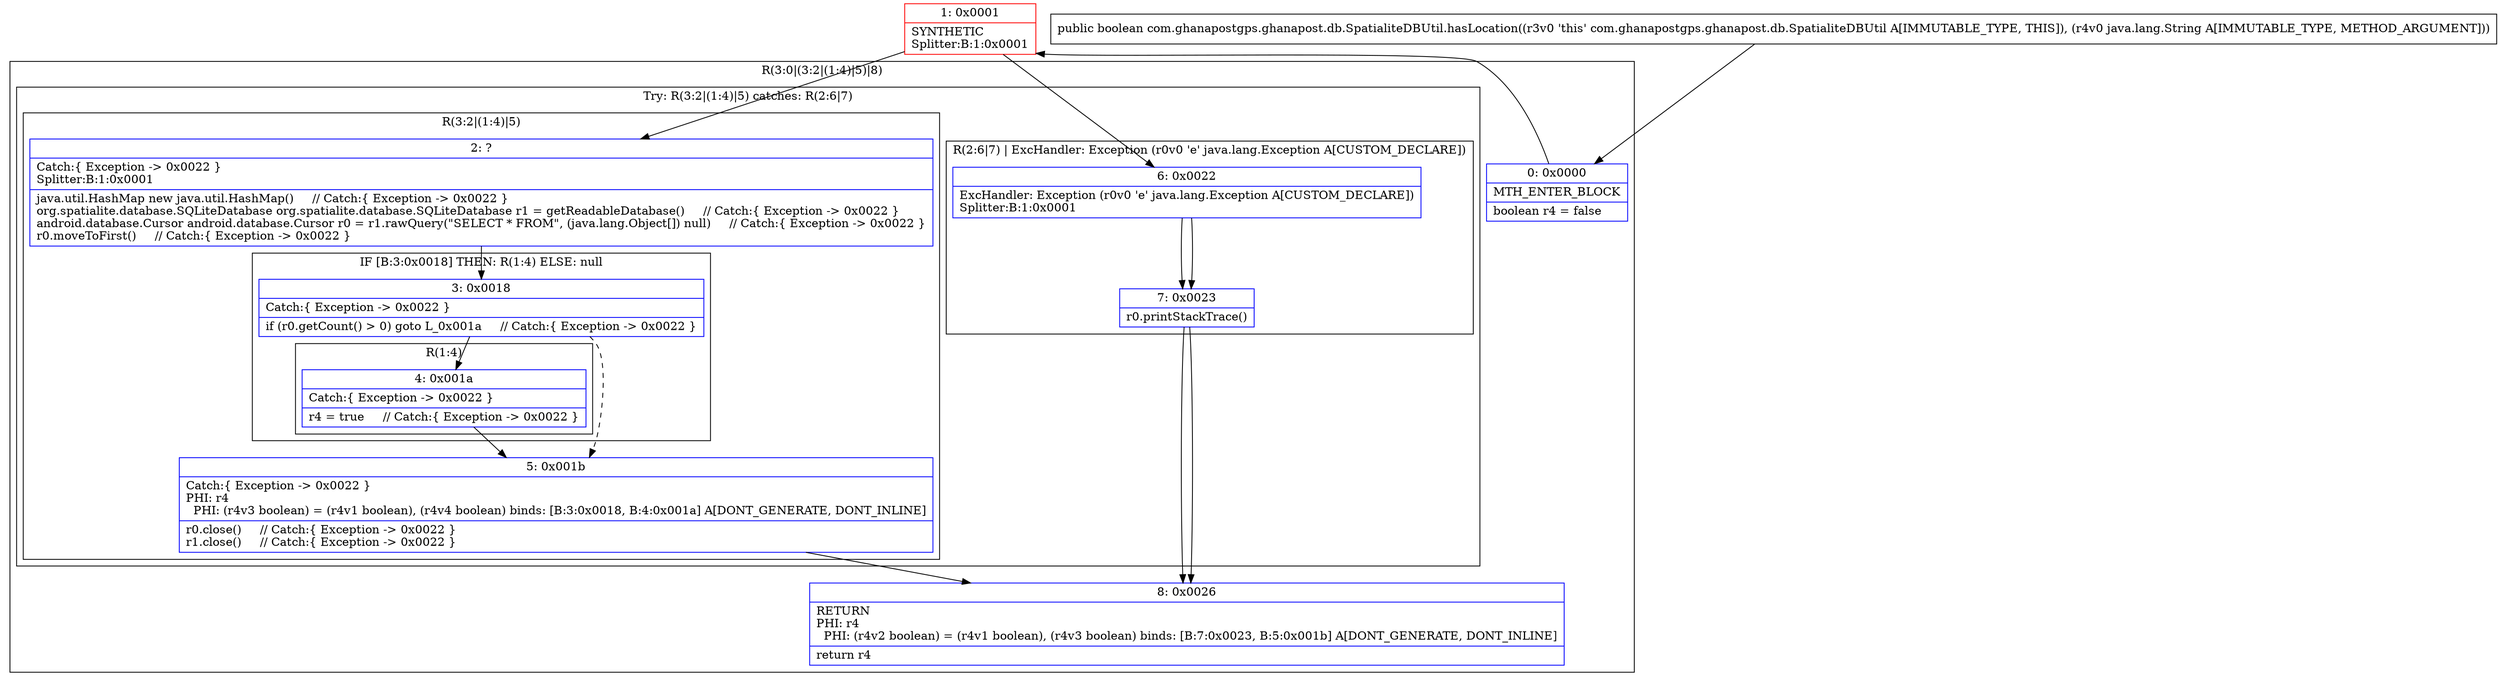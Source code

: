 digraph "CFG forcom.ghanapostgps.ghanapost.db.SpatialiteDBUtil.hasLocation(Ljava\/lang\/String;)Z" {
subgraph cluster_Region_462790213 {
label = "R(3:0|(3:2|(1:4)|5)|8)";
node [shape=record,color=blue];
Node_0 [shape=record,label="{0\:\ 0x0000|MTH_ENTER_BLOCK\l|boolean r4 = false\l}"];
subgraph cluster_TryCatchRegion_578616028 {
label = "Try: R(3:2|(1:4)|5) catches: R(2:6|7)";
node [shape=record,color=blue];
subgraph cluster_Region_1939331209 {
label = "R(3:2|(1:4)|5)";
node [shape=record,color=blue];
Node_2 [shape=record,label="{2\:\ ?|Catch:\{ Exception \-\> 0x0022 \}\lSplitter:B:1:0x0001\l|java.util.HashMap new java.util.HashMap()     \/\/ Catch:\{ Exception \-\> 0x0022 \}\lorg.spatialite.database.SQLiteDatabase org.spatialite.database.SQLiteDatabase r1 = getReadableDatabase()     \/\/ Catch:\{ Exception \-\> 0x0022 \}\landroid.database.Cursor android.database.Cursor r0 = r1.rawQuery(\"SELECT * FROM\", (java.lang.Object[]) null)     \/\/ Catch:\{ Exception \-\> 0x0022 \}\lr0.moveToFirst()     \/\/ Catch:\{ Exception \-\> 0x0022 \}\l}"];
subgraph cluster_IfRegion_1459936384 {
label = "IF [B:3:0x0018] THEN: R(1:4) ELSE: null";
node [shape=record,color=blue];
Node_3 [shape=record,label="{3\:\ 0x0018|Catch:\{ Exception \-\> 0x0022 \}\l|if (r0.getCount() \> 0) goto L_0x001a     \/\/ Catch:\{ Exception \-\> 0x0022 \}\l}"];
subgraph cluster_Region_1134987511 {
label = "R(1:4)";
node [shape=record,color=blue];
Node_4 [shape=record,label="{4\:\ 0x001a|Catch:\{ Exception \-\> 0x0022 \}\l|r4 = true     \/\/ Catch:\{ Exception \-\> 0x0022 \}\l}"];
}
}
Node_5 [shape=record,label="{5\:\ 0x001b|Catch:\{ Exception \-\> 0x0022 \}\lPHI: r4 \l  PHI: (r4v3 boolean) = (r4v1 boolean), (r4v4 boolean) binds: [B:3:0x0018, B:4:0x001a] A[DONT_GENERATE, DONT_INLINE]\l|r0.close()     \/\/ Catch:\{ Exception \-\> 0x0022 \}\lr1.close()     \/\/ Catch:\{ Exception \-\> 0x0022 \}\l}"];
}
subgraph cluster_Region_712469864 {
label = "R(2:6|7) | ExcHandler: Exception (r0v0 'e' java.lang.Exception A[CUSTOM_DECLARE])\l";
node [shape=record,color=blue];
Node_6 [shape=record,label="{6\:\ 0x0022|ExcHandler: Exception (r0v0 'e' java.lang.Exception A[CUSTOM_DECLARE])\lSplitter:B:1:0x0001\l}"];
Node_7 [shape=record,label="{7\:\ 0x0023|r0.printStackTrace()\l}"];
}
}
Node_8 [shape=record,label="{8\:\ 0x0026|RETURN\lPHI: r4 \l  PHI: (r4v2 boolean) = (r4v1 boolean), (r4v3 boolean) binds: [B:7:0x0023, B:5:0x001b] A[DONT_GENERATE, DONT_INLINE]\l|return r4\l}"];
}
subgraph cluster_Region_712469864 {
label = "R(2:6|7) | ExcHandler: Exception (r0v0 'e' java.lang.Exception A[CUSTOM_DECLARE])\l";
node [shape=record,color=blue];
Node_6 [shape=record,label="{6\:\ 0x0022|ExcHandler: Exception (r0v0 'e' java.lang.Exception A[CUSTOM_DECLARE])\lSplitter:B:1:0x0001\l}"];
Node_7 [shape=record,label="{7\:\ 0x0023|r0.printStackTrace()\l}"];
}
Node_1 [shape=record,color=red,label="{1\:\ 0x0001|SYNTHETIC\lSplitter:B:1:0x0001\l}"];
MethodNode[shape=record,label="{public boolean com.ghanapostgps.ghanapost.db.SpatialiteDBUtil.hasLocation((r3v0 'this' com.ghanapostgps.ghanapost.db.SpatialiteDBUtil A[IMMUTABLE_TYPE, THIS]), (r4v0 java.lang.String A[IMMUTABLE_TYPE, METHOD_ARGUMENT])) }"];
MethodNode -> Node_0;
Node_0 -> Node_1;
Node_2 -> Node_3;
Node_3 -> Node_4;
Node_3 -> Node_5[style=dashed];
Node_4 -> Node_5;
Node_5 -> Node_8;
Node_6 -> Node_7;
Node_7 -> Node_8;
Node_6 -> Node_7;
Node_7 -> Node_8;
Node_1 -> Node_2;
Node_1 -> Node_6;
}

